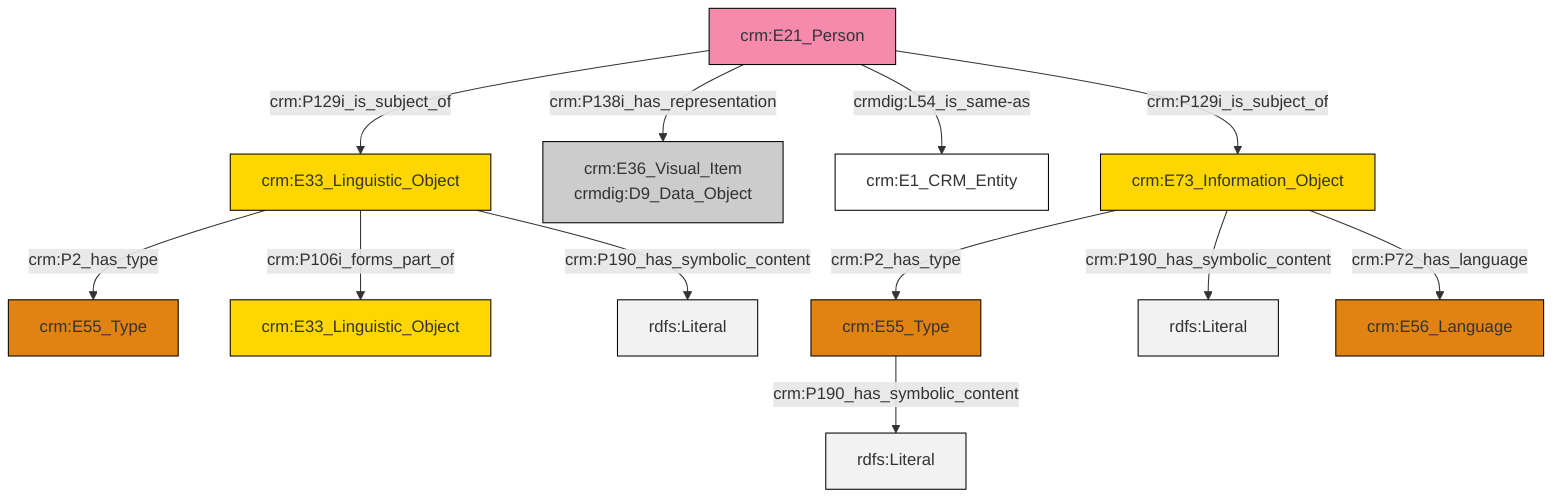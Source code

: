 graph TD
classDef Literal fill:#f2f2f2,stroke:#000000;
classDef CRM_Entity fill:#FFFFFF,stroke:#000000;
classDef Temporal_Entity fill:#00C9E6, stroke:#000000;
classDef Type fill:#E18312, stroke:#000000;
classDef Time-Span fill:#2C9C91, stroke:#000000;
classDef Appellation fill:#FFEB7F, stroke:#000000;
classDef Place fill:#008836, stroke:#000000;
classDef Persistent_Item fill:#B266B2, stroke:#000000;
classDef Conceptual_Object fill:#FFD700, stroke:#000000;
classDef Physical_Thing fill:#D2B48C, stroke:#000000;
classDef Actor fill:#f58aad, stroke:#000000;
classDef PC_Classes fill:#4ce600, stroke:#000000;
classDef Multi fill:#cccccc,stroke:#000000;

8["crm:E73_Information_Object"]:::Conceptual_Object -->|crm:P2_has_type| 0["crm:E55_Type"]:::Type
13["crm:E33_Linguistic_Object"]:::Conceptual_Object -->|crm:P2_has_type| 9["crm:E55_Type"]:::Type
14["crm:E21_Person"]:::Actor -->|crm:P129i_is_subject_of| 13["crm:E33_Linguistic_Object"]:::Conceptual_Object
13["crm:E33_Linguistic_Object"]:::Conceptual_Object -->|crm:P106i_forms_part_of| 11["crm:E33_Linguistic_Object"]:::Conceptual_Object
14["crm:E21_Person"]:::Actor -->|crm:P138i_has_representation| 4["crm:E36_Visual_Item<br>crmdig:D9_Data_Object"]:::Multi
8["crm:E73_Information_Object"]:::Conceptual_Object -->|crm:P190_has_symbolic_content| 17[rdfs:Literal]:::Literal
14["crm:E21_Person"]:::Actor -->|crmdig:L54_is_same-as| 6["crm:E1_CRM_Entity"]:::CRM_Entity
14["crm:E21_Person"]:::Actor -->|crm:P129i_is_subject_of| 8["crm:E73_Information_Object"]:::Conceptual_Object
0["crm:E55_Type"]:::Type -->|crm:P190_has_symbolic_content| 21[rdfs:Literal]:::Literal
13["crm:E33_Linguistic_Object"]:::Conceptual_Object -->|crm:P190_has_symbolic_content| 22[rdfs:Literal]:::Literal
8["crm:E73_Information_Object"]:::Conceptual_Object -->|crm:P72_has_language| 2["crm:E56_Language"]:::Type